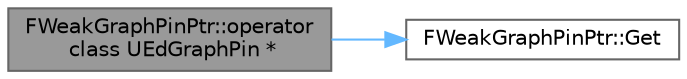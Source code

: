 digraph "FWeakGraphPinPtr::operator class UEdGraphPin *"
{
 // INTERACTIVE_SVG=YES
 // LATEX_PDF_SIZE
  bgcolor="transparent";
  edge [fontname=Helvetica,fontsize=10,labelfontname=Helvetica,labelfontsize=10];
  node [fontname=Helvetica,fontsize=10,shape=box,height=0.2,width=0.4];
  rankdir="LR";
  Node1 [id="Node000001",label="FWeakGraphPinPtr::operator\l class UEdGraphPin *",height=0.2,width=0.4,color="gray40", fillcolor="grey60", style="filled", fontcolor="black",tooltip="Cast to object pointer type."];
  Node1 -> Node2 [id="edge1_Node000001_Node000002",color="steelblue1",style="solid",tooltip=" "];
  Node2 [id="Node000002",label="FWeakGraphPinPtr::Get",height=0.2,width=0.4,color="grey40", fillcolor="white", style="filled",URL="$df/dd8/structFWeakGraphPinPtr.html#ac117e9030cddc8c4e21a762fabd3a9c1",tooltip="Method to obtain the actual object reference from the weak pointer."];
}
